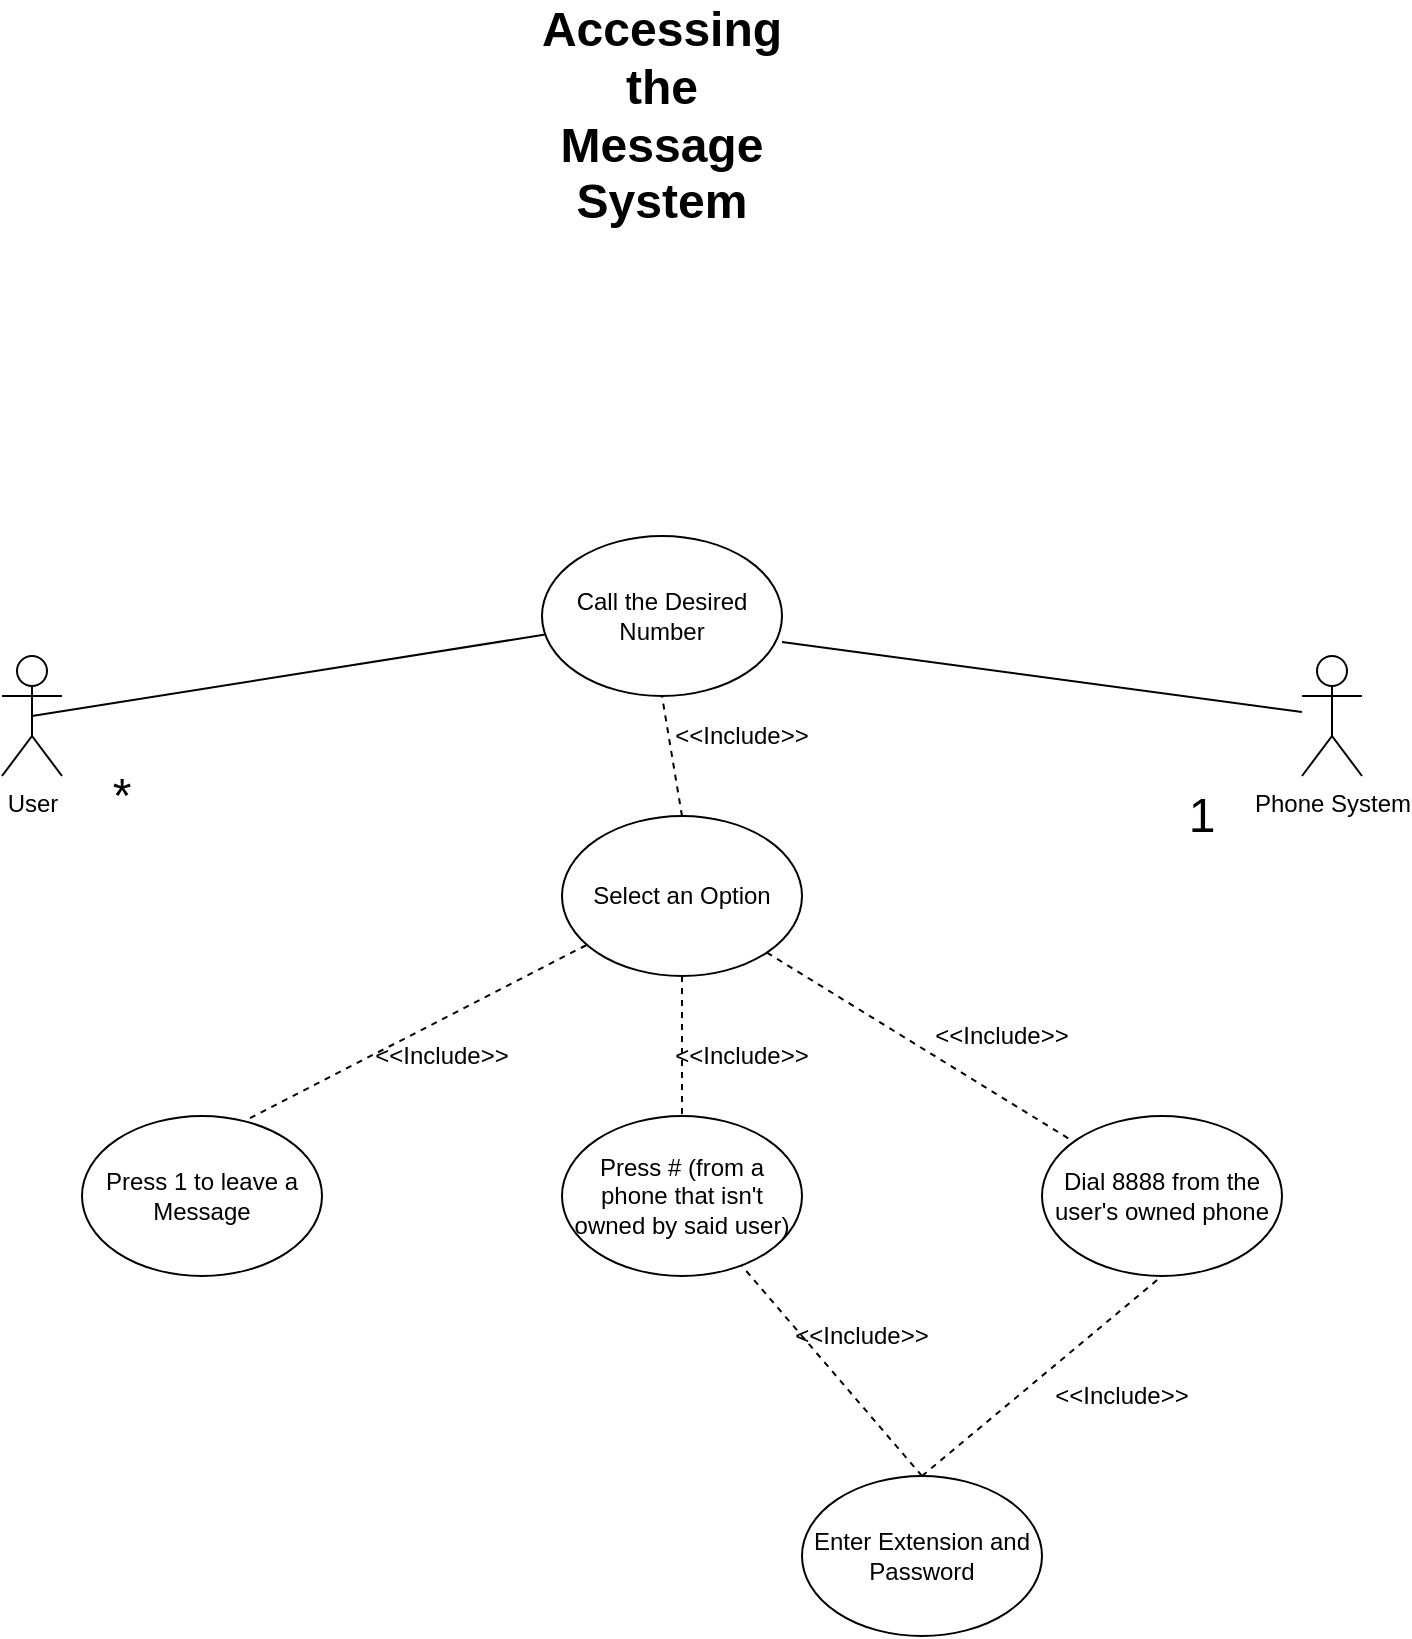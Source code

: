 <mxfile version="13.7.7" type="device" pages="8"><diagram id="NGkZYMCijv520vlLwwi3" name="Use-Case Access Message System"><mxGraphModel dx="2062" dy="1154" grid="1" gridSize="10" guides="1" tooltips="1" connect="1" arrows="1" fold="1" page="1" pageScale="1" pageWidth="850" pageHeight="1100" math="0" shadow="0"><root><mxCell id="8UfLvqigA9HJlf9zWz9b-0"/><mxCell id="8UfLvqigA9HJlf9zWz9b-1" parent="8UfLvqigA9HJlf9zWz9b-0"/><mxCell id="8UfLvqigA9HJlf9zWz9b-2" value="User" style="shape=umlActor;verticalLabelPosition=bottom;verticalAlign=top;html=1;outlineConnect=0;fontSize=12;" parent="8UfLvqigA9HJlf9zWz9b-1" vertex="1"><mxGeometry x="50" y="490" width="30" height="60" as="geometry"/></mxCell><mxCell id="yYFvOqUsCee5giS2JfD6-0" value="Phone System" style="shape=umlActor;verticalLabelPosition=bottom;verticalAlign=top;html=1;outlineConnect=0;fontSize=12;" parent="8UfLvqigA9HJlf9zWz9b-1" vertex="1"><mxGeometry x="700" y="490" width="30" height="60" as="geometry"/></mxCell><mxCell id="yYFvOqUsCee5giS2JfD6-1" value="Call the Desired Number" style="ellipse;whiteSpace=wrap;html=1;fontSize=12;" parent="8UfLvqigA9HJlf9zWz9b-1" vertex="1"><mxGeometry x="320" y="430" width="120" height="80" as="geometry"/></mxCell><mxCell id="yYFvOqUsCee5giS2JfD6-2" value="" style="endArrow=none;html=1;fontSize=12;exitX=0.5;exitY=0.5;exitDx=0;exitDy=0;exitPerimeter=0;" parent="8UfLvqigA9HJlf9zWz9b-1" source="8UfLvqigA9HJlf9zWz9b-2" target="yYFvOqUsCee5giS2JfD6-1" edge="1"><mxGeometry width="50" height="50" relative="1" as="geometry"><mxPoint x="370" y="600" as="sourcePoint"/><mxPoint x="420" y="550" as="targetPoint"/></mxGeometry></mxCell><mxCell id="yYFvOqUsCee5giS2JfD6-3" value="" style="endArrow=none;html=1;fontSize=12;exitX=1;exitY=0.663;exitDx=0;exitDy=0;exitPerimeter=0;" parent="8UfLvqigA9HJlf9zWz9b-1" source="yYFvOqUsCee5giS2JfD6-1" target="yYFvOqUsCee5giS2JfD6-0" edge="1"><mxGeometry width="50" height="50" relative="1" as="geometry"><mxPoint x="370" y="600" as="sourcePoint"/><mxPoint x="420" y="550" as="targetPoint"/></mxGeometry></mxCell><mxCell id="yYFvOqUsCee5giS2JfD6-4" value="Select an Option" style="ellipse;whiteSpace=wrap;html=1;fontSize=12;" parent="8UfLvqigA9HJlf9zWz9b-1" vertex="1"><mxGeometry x="330" y="570" width="120" height="80" as="geometry"/></mxCell><mxCell id="yYFvOqUsCee5giS2JfD6-5" value="Press 1 to leave a Message" style="ellipse;whiteSpace=wrap;html=1;fontSize=12;" parent="8UfLvqigA9HJlf9zWz9b-1" vertex="1"><mxGeometry x="90" y="720" width="120" height="80" as="geometry"/></mxCell><mxCell id="yYFvOqUsCee5giS2JfD6-6" value="Press # (from a phone that isn't owned by said user)" style="ellipse;whiteSpace=wrap;html=1;fontSize=12;" parent="8UfLvqigA9HJlf9zWz9b-1" vertex="1"><mxGeometry x="330" y="720" width="120" height="80" as="geometry"/></mxCell><mxCell id="yYFvOqUsCee5giS2JfD6-7" value="Dial 8888 from the user's owned phone" style="ellipse;whiteSpace=wrap;html=1;fontSize=12;" parent="8UfLvqigA9HJlf9zWz9b-1" vertex="1"><mxGeometry x="570" y="720" width="120" height="80" as="geometry"/></mxCell><mxCell id="yYFvOqUsCee5giS2JfD6-8" value="Enter Extension and Password" style="ellipse;whiteSpace=wrap;html=1;fontSize=12;" parent="8UfLvqigA9HJlf9zWz9b-1" vertex="1"><mxGeometry x="450" y="900" width="120" height="80" as="geometry"/></mxCell><mxCell id="yYFvOqUsCee5giS2JfD6-9" value="" style="endArrow=none;dashed=1;html=1;fontSize=12;exitX=0.7;exitY=0.013;exitDx=0;exitDy=0;exitPerimeter=0;" parent="8UfLvqigA9HJlf9zWz9b-1" source="yYFvOqUsCee5giS2JfD6-5" target="yYFvOqUsCee5giS2JfD6-4" edge="1"><mxGeometry width="50" height="50" relative="1" as="geometry"><mxPoint x="370" y="560" as="sourcePoint"/><mxPoint x="420" y="510" as="targetPoint"/></mxGeometry></mxCell><mxCell id="yYFvOqUsCee5giS2JfD6-10" value="" style="endArrow=none;dashed=1;html=1;fontSize=12;entryX=0.5;entryY=1;entryDx=0;entryDy=0;exitX=0.5;exitY=0;exitDx=0;exitDy=0;" parent="8UfLvqigA9HJlf9zWz9b-1" source="yYFvOqUsCee5giS2JfD6-4" target="yYFvOqUsCee5giS2JfD6-1" edge="1"><mxGeometry width="50" height="50" relative="1" as="geometry"><mxPoint x="370" y="560" as="sourcePoint"/><mxPoint x="420" y="510" as="targetPoint"/></mxGeometry></mxCell><mxCell id="yYFvOqUsCee5giS2JfD6-11" value="" style="endArrow=none;dashed=1;html=1;fontSize=12;exitX=0.5;exitY=0;exitDx=0;exitDy=0;" parent="8UfLvqigA9HJlf9zWz9b-1" source="yYFvOqUsCee5giS2JfD6-8" target="yYFvOqUsCee5giS2JfD6-6" edge="1"><mxGeometry width="50" height="50" relative="1" as="geometry"><mxPoint x="370" y="560" as="sourcePoint"/><mxPoint x="420" y="510" as="targetPoint"/></mxGeometry></mxCell><mxCell id="yYFvOqUsCee5giS2JfD6-12" value="" style="endArrow=none;dashed=1;html=1;fontSize=12;entryX=0.5;entryY=0;entryDx=0;entryDy=0;exitX=0.5;exitY=1;exitDx=0;exitDy=0;" parent="8UfLvqigA9HJlf9zWz9b-1" source="yYFvOqUsCee5giS2JfD6-4" target="yYFvOqUsCee5giS2JfD6-6" edge="1"><mxGeometry width="50" height="50" relative="1" as="geometry"><mxPoint x="370" y="560" as="sourcePoint"/><mxPoint x="420" y="510" as="targetPoint"/></mxGeometry></mxCell><mxCell id="yYFvOqUsCee5giS2JfD6-13" value="" style="endArrow=none;dashed=1;html=1;fontSize=12;exitX=1;exitY=1;exitDx=0;exitDy=0;" parent="8UfLvqigA9HJlf9zWz9b-1" source="yYFvOqUsCee5giS2JfD6-4" target="yYFvOqUsCee5giS2JfD6-7" edge="1"><mxGeometry width="50" height="50" relative="1" as="geometry"><mxPoint x="370" y="560" as="sourcePoint"/><mxPoint x="420" y="510" as="targetPoint"/></mxGeometry></mxCell><mxCell id="yYFvOqUsCee5giS2JfD6-14" value="" style="endArrow=none;dashed=1;html=1;fontSize=12;entryX=0.5;entryY=1;entryDx=0;entryDy=0;exitX=0.5;exitY=0;exitDx=0;exitDy=0;" parent="8UfLvqigA9HJlf9zWz9b-1" source="yYFvOqUsCee5giS2JfD6-8" target="yYFvOqUsCee5giS2JfD6-7" edge="1"><mxGeometry width="50" height="50" relative="1" as="geometry"><mxPoint x="370" y="560" as="sourcePoint"/><mxPoint x="420" y="510" as="targetPoint"/></mxGeometry></mxCell><mxCell id="yYFvOqUsCee5giS2JfD6-16" value="&amp;lt;&amp;lt;Include&amp;gt;&amp;gt;" style="text;html=1;strokeColor=none;fillColor=none;align=center;verticalAlign=middle;whiteSpace=wrap;rounded=0;fontSize=12;" parent="8UfLvqigA9HJlf9zWz9b-1" vertex="1"><mxGeometry x="530" y="670" width="40" height="20" as="geometry"/></mxCell><mxCell id="yYFvOqUsCee5giS2JfD6-17" value="&amp;lt;&amp;lt;Include&amp;gt;&amp;gt;" style="text;html=1;strokeColor=none;fillColor=none;align=center;verticalAlign=middle;whiteSpace=wrap;rounded=0;fontSize=12;" parent="8UfLvqigA9HJlf9zWz9b-1" vertex="1"><mxGeometry x="400" y="680" width="40" height="20" as="geometry"/></mxCell><mxCell id="yYFvOqUsCee5giS2JfD6-18" value="&amp;lt;&amp;lt;Include&amp;gt;&amp;gt;" style="text;html=1;strokeColor=none;fillColor=none;align=center;verticalAlign=middle;whiteSpace=wrap;rounded=0;fontSize=12;" parent="8UfLvqigA9HJlf9zWz9b-1" vertex="1"><mxGeometry x="250" y="680" width="40" height="20" as="geometry"/></mxCell><mxCell id="yYFvOqUsCee5giS2JfD6-19" value="&amp;lt;&amp;lt;Include&amp;gt;&amp;gt;" style="text;html=1;strokeColor=none;fillColor=none;align=center;verticalAlign=middle;whiteSpace=wrap;rounded=0;fontSize=12;" parent="8UfLvqigA9HJlf9zWz9b-1" vertex="1"><mxGeometry x="460" y="820" width="40" height="20" as="geometry"/></mxCell><mxCell id="yYFvOqUsCee5giS2JfD6-20" value="&amp;lt;&amp;lt;Include&amp;gt;&amp;gt;" style="text;html=1;strokeColor=none;fillColor=none;align=center;verticalAlign=middle;whiteSpace=wrap;rounded=0;fontSize=12;" parent="8UfLvqigA9HJlf9zWz9b-1" vertex="1"><mxGeometry x="400" y="520" width="40" height="20" as="geometry"/></mxCell><mxCell id="yYFvOqUsCee5giS2JfD6-21" value="&amp;lt;&amp;lt;Include&amp;gt;&amp;gt;" style="text;html=1;strokeColor=none;fillColor=none;align=center;verticalAlign=middle;whiteSpace=wrap;rounded=0;fontSize=12;" parent="8UfLvqigA9HJlf9zWz9b-1" vertex="1"><mxGeometry x="590" y="850" width="40" height="20" as="geometry"/></mxCell><mxCell id="vBysPrZqtL5eBpLposs5-0" value="Accessing the Message System" style="text;html=1;strokeColor=none;fillColor=none;align=center;verticalAlign=middle;whiteSpace=wrap;rounded=0;fontSize=24;fontStyle=1" parent="8UfLvqigA9HJlf9zWz9b-1" vertex="1"><mxGeometry x="360" y="210" width="40" height="20" as="geometry"/></mxCell><mxCell id="xJ8F0zLBiCPyagl5aanF-0" value="*" style="text;html=1;strokeColor=none;fillColor=none;align=center;verticalAlign=middle;whiteSpace=wrap;rounded=0;fontSize=24;" parent="8UfLvqigA9HJlf9zWz9b-1" vertex="1"><mxGeometry x="90" y="550" width="40" height="20" as="geometry"/></mxCell><mxCell id="xJ8F0zLBiCPyagl5aanF-1" value="1" style="text;html=1;strokeColor=none;fillColor=none;align=center;verticalAlign=middle;whiteSpace=wrap;rounded=0;fontSize=24;" parent="8UfLvqigA9HJlf9zWz9b-1" vertex="1"><mxGeometry x="630" y="560" width="40" height="20" as="geometry"/></mxCell></root></mxGraphModel></diagram><diagram id="DBya1r6TeCHR4J-lrPrJ" name="Use-Case Accessing an Account"><mxGraphModel dx="2062" dy="1154" grid="1" gridSize="10" guides="1" tooltips="1" connect="1" arrows="1" fold="1" page="1" pageScale="1" pageWidth="850" pageHeight="1100" math="0" shadow="0"><root><mxCell id="0"/><mxCell id="1" parent="0"/><mxCell id="Rzyjl2BltrL-YoJrsRqJ-1" value="User" style="shape=umlActor;verticalLabelPosition=bottom;verticalAlign=top;html=1;outlineConnect=0;" parent="1" vertex="1"><mxGeometry x="40" y="440" width="30" height="60" as="geometry"/></mxCell><mxCell id="Rzyjl2BltrL-YoJrsRqJ-2" value="Access Account" style="ellipse;whiteSpace=wrap;html=1;" parent="1" vertex="1"><mxGeometry x="300" y="380" width="170" height="90" as="geometry"/></mxCell><mxCell id="Rzyjl2BltrL-YoJrsRqJ-5" value="Phone System" style="shape=umlActor;verticalLabelPosition=bottom;verticalAlign=top;html=1;outlineConnect=0;" parent="1" vertex="1"><mxGeometry x="730" y="440" width="30" height="60" as="geometry"/></mxCell><mxCell id="Rzyjl2BltrL-YoJrsRqJ-6" value="" style="endArrow=none;html=1;exitX=0.5;exitY=0.5;exitDx=0;exitDy=0;exitPerimeter=0;entryX=0;entryY=0.5;entryDx=0;entryDy=0;" parent="1" source="Rzyjl2BltrL-YoJrsRqJ-1" target="Rzyjl2BltrL-YoJrsRqJ-2" edge="1"><mxGeometry width="50" height="50" relative="1" as="geometry"><mxPoint x="370" y="610" as="sourcePoint"/><mxPoint x="420" y="560" as="targetPoint"/><Array as="points"><mxPoint x="160" y="425"/></Array></mxGeometry></mxCell><mxCell id="Rzyjl2BltrL-YoJrsRqJ-7" value="" style="endArrow=none;html=1;exitX=1;exitY=0.5;exitDx=0;exitDy=0;entryX=0.5;entryY=0.5;entryDx=0;entryDy=0;entryPerimeter=0;" parent="1" source="Rzyjl2BltrL-YoJrsRqJ-2" target="Rzyjl2BltrL-YoJrsRqJ-5" edge="1"><mxGeometry width="50" height="50" relative="1" as="geometry"><mxPoint x="370" y="610" as="sourcePoint"/><mxPoint x="420" y="560" as="targetPoint"/></mxGeometry></mxCell><mxCell id="Rzyjl2BltrL-YoJrsRqJ-8" value="Select an Option" style="ellipse;whiteSpace=wrap;html=1;" parent="1" vertex="1"><mxGeometry x="340" y="590" width="120" height="80" as="geometry"/></mxCell><mxCell id="Rzyjl2BltrL-YoJrsRqJ-9" value="" style="endArrow=none;dashed=1;html=1;entryX=0.5;entryY=1;entryDx=0;entryDy=0;exitX=0.5;exitY=0;exitDx=0;exitDy=0;" parent="1" source="Rzyjl2BltrL-YoJrsRqJ-8" target="Rzyjl2BltrL-YoJrsRqJ-2" edge="1"><mxGeometry width="50" height="50" relative="1" as="geometry"><mxPoint x="370" y="610" as="sourcePoint"/><mxPoint x="420" y="560" as="targetPoint"/></mxGeometry></mxCell><mxCell id="Rzyjl2BltrL-YoJrsRqJ-10" value="&amp;lt;&amp;lt;include&amp;gt;&amp;gt;" style="text;html=1;strokeColor=none;fillColor=none;align=center;verticalAlign=middle;whiteSpace=wrap;rounded=0;" parent="1" vertex="1"><mxGeometry x="410" y="520" width="40" height="20" as="geometry"/></mxCell><mxCell id="Rzyjl2BltrL-YoJrsRqJ-11" value="Press 1 to retrieve your messages" style="ellipse;whiteSpace=wrap;html=1;" parent="1" vertex="1"><mxGeometry x="110" y="720" width="120" height="80" as="geometry"/></mxCell><mxCell id="Rzyjl2BltrL-YoJrsRqJ-12" value="Press 2 to change your Greeting" style="ellipse;whiteSpace=wrap;html=1;" parent="1" vertex="1"><mxGeometry x="305" y="720" width="120" height="80" as="geometry"/></mxCell><mxCell id="Rzyjl2BltrL-YoJrsRqJ-13" value="Press 3 to change your Password" style="ellipse;whiteSpace=wrap;html=1;" parent="1" vertex="1"><mxGeometry x="480" y="720" width="120" height="80" as="geometry"/></mxCell><mxCell id="Rzyjl2BltrL-YoJrsRqJ-14" value="" style="endArrow=none;dashed=1;html=1;entryX=0.033;entryY=0.738;entryDx=0;entryDy=0;entryPerimeter=0;" parent="1" source="Rzyjl2BltrL-YoJrsRqJ-11" target="Rzyjl2BltrL-YoJrsRqJ-8" edge="1"><mxGeometry width="50" height="50" relative="1" as="geometry"><mxPoint x="410" y="600" as="sourcePoint"/><mxPoint x="395" y="480" as="targetPoint"/><Array as="points"/></mxGeometry></mxCell><mxCell id="Rzyjl2BltrL-YoJrsRqJ-15" value="" style="endArrow=none;dashed=1;html=1;exitX=0.5;exitY=0;exitDx=0;exitDy=0;entryX=0.4;entryY=1.013;entryDx=0;entryDy=0;entryPerimeter=0;" parent="1" source="Rzyjl2BltrL-YoJrsRqJ-12" target="Rzyjl2BltrL-YoJrsRqJ-8" edge="1"><mxGeometry width="50" height="50" relative="1" as="geometry"><mxPoint x="370" y="600" as="sourcePoint"/><mxPoint x="420" y="550" as="targetPoint"/></mxGeometry></mxCell><mxCell id="Rzyjl2BltrL-YoJrsRqJ-16" value="" style="endArrow=none;dashed=1;html=1;entryX=0.392;entryY=0.013;entryDx=0;entryDy=0;entryPerimeter=0;" parent="1" target="Rzyjl2BltrL-YoJrsRqJ-13" edge="1"><mxGeometry width="50" height="50" relative="1" as="geometry"><mxPoint x="450" y="650" as="sourcePoint"/><mxPoint x="420" y="550" as="targetPoint"/></mxGeometry></mxCell><mxCell id="Rzyjl2BltrL-YoJrsRqJ-17" value="&amp;lt;&amp;lt;include&amp;gt;&amp;gt;" style="text;html=1;strokeColor=none;fillColor=none;align=center;verticalAlign=middle;whiteSpace=wrap;rounded=0;" parent="1" vertex="1"><mxGeometry x="240" y="670" width="40" height="20" as="geometry"/></mxCell><mxCell id="Rzyjl2BltrL-YoJrsRqJ-18" value="&amp;lt;&amp;lt;include&amp;gt;&amp;gt;" style="text;html=1;strokeColor=none;fillColor=none;align=center;verticalAlign=middle;whiteSpace=wrap;rounded=0;" parent="1" vertex="1"><mxGeometry x="385" y="690" width="40" height="20" as="geometry"/></mxCell><mxCell id="Rzyjl2BltrL-YoJrsRqJ-19" value="&amp;lt;&amp;lt;include&amp;gt;&amp;gt;" style="text;html=1;strokeColor=none;fillColor=none;align=center;verticalAlign=middle;whiteSpace=wrap;rounded=0;" parent="1" vertex="1"><mxGeometry x="500" y="670" width="40" height="20" as="geometry"/></mxCell><mxCell id="Rzyjl2BltrL-YoJrsRqJ-20" value="Accessing An Account" style="text;html=1;strokeColor=none;fillColor=none;align=center;verticalAlign=middle;whiteSpace=wrap;rounded=0;fontSize=24;fontStyle=1" parent="1" vertex="1"><mxGeometry x="252.5" y="180" width="305" height="100" as="geometry"/></mxCell><mxCell id="Rzyjl2BltrL-YoJrsRqJ-21" value="*" style="text;html=1;strokeColor=none;fillColor=none;align=center;verticalAlign=middle;whiteSpace=wrap;rounded=0;fontSize=24;" parent="1" vertex="1"><mxGeometry x="70" y="510" width="40" height="20" as="geometry"/></mxCell><mxCell id="Rzyjl2BltrL-YoJrsRqJ-22" value="1" style="text;html=1;strokeColor=none;fillColor=none;align=center;verticalAlign=middle;whiteSpace=wrap;rounded=0;fontSize=24;" parent="1" vertex="1"><mxGeometry x="660" y="500" width="40" height="20" as="geometry"/></mxCell></root></mxGraphModel></diagram><diagram id="A8UeojrEfQxRarxzLVon" name="Use-Case Retrieving Messages"><mxGraphModel dx="2062" dy="1154" grid="1" gridSize="10" guides="1" tooltips="1" connect="1" arrows="1" fold="1" page="1" pageScale="1" pageWidth="850" pageHeight="1100" math="0" shadow="0"><root><mxCell id="yD95TB-oPBEngjTOYtUn-0"/><mxCell id="yD95TB-oPBEngjTOYtUn-1" parent="yD95TB-oPBEngjTOYtUn-0"/><mxCell id="yD95TB-oPBEngjTOYtUn-2" value="User" style="shape=umlActor;verticalLabelPosition=bottom;verticalAlign=top;html=1;outlineConnect=0;fontSize=12;" parent="yD95TB-oPBEngjTOYtUn-1" vertex="1"><mxGeometry x="50" y="320" width="30" height="60" as="geometry"/></mxCell><mxCell id="yD95TB-oPBEngjTOYtUn-3" value="*" style="text;html=1;strokeColor=none;fillColor=none;align=center;verticalAlign=middle;whiteSpace=wrap;rounded=0;fontSize=24;" parent="yD95TB-oPBEngjTOYtUn-1" vertex="1"><mxGeometry x="80" y="400" width="40" height="20" as="geometry"/></mxCell><mxCell id="_MjNU3IDZFZD5bYneWIS-0" value="Retrieve Message(s)" style="ellipse;whiteSpace=wrap;html=1;fontSize=12;" parent="yD95TB-oPBEngjTOYtUn-1" vertex="1"><mxGeometry x="290" y="320" width="180" height="80" as="geometry"/></mxCell><mxCell id="_MjNU3IDZFZD5bYneWIS-1" value="Phone System" style="shape=umlActor;verticalLabelPosition=bottom;verticalAlign=top;html=1;outlineConnect=0;fontSize=12;" parent="yD95TB-oPBEngjTOYtUn-1" vertex="1"><mxGeometry x="680" y="340" width="30" height="60" as="geometry"/></mxCell><mxCell id="_MjNU3IDZFZD5bYneWIS-4" value="" style="endArrow=none;html=1;fontSize=24;exitX=0.5;exitY=0.5;exitDx=0;exitDy=0;exitPerimeter=0;" parent="yD95TB-oPBEngjTOYtUn-1" source="yD95TB-oPBEngjTOYtUn-2" target="_MjNU3IDZFZD5bYneWIS-0" edge="1"><mxGeometry width="50" height="50" relative="1" as="geometry"><mxPoint x="380" y="590" as="sourcePoint"/><mxPoint x="430" y="540" as="targetPoint"/><Array as="points"/></mxGeometry></mxCell><mxCell id="_MjNU3IDZFZD5bYneWIS-5" value="" style="endArrow=none;html=1;fontSize=24;entryX=0.5;entryY=0.5;entryDx=0;entryDy=0;entryPerimeter=0;" parent="yD95TB-oPBEngjTOYtUn-1" source="_MjNU3IDZFZD5bYneWIS-0" target="_MjNU3IDZFZD5bYneWIS-1" edge="1"><mxGeometry width="50" height="50" relative="1" as="geometry"><mxPoint x="380" y="590" as="sourcePoint"/><mxPoint x="430" y="540" as="targetPoint"/></mxGeometry></mxCell><mxCell id="_MjNU3IDZFZD5bYneWIS-6" value="Select An Option" style="ellipse;whiteSpace=wrap;html=1;fontSize=12;" parent="yD95TB-oPBEngjTOYtUn-1" vertex="1"><mxGeometry x="350" y="520" width="120" height="80" as="geometry"/></mxCell><mxCell id="F83ufWDFCDOYQiSWAETz-0" value="" style="endArrow=none;dashed=1;html=1;fontSize=12;entryX=0.544;entryY=0.988;entryDx=0;entryDy=0;entryPerimeter=0;" parent="yD95TB-oPBEngjTOYtUn-1" source="_MjNU3IDZFZD5bYneWIS-6" target="_MjNU3IDZFZD5bYneWIS-0" edge="1"><mxGeometry width="50" height="50" relative="1" as="geometry"><mxPoint x="380" y="580" as="sourcePoint"/><mxPoint x="430" y="530" as="targetPoint"/></mxGeometry></mxCell><mxCell id="F83ufWDFCDOYQiSWAETz-4" value="&amp;lt;&amp;lt;Include&amp;gt;&amp;gt;" style="text;html=1;strokeColor=none;fillColor=none;align=center;verticalAlign=middle;whiteSpace=wrap;rounded=0;fontSize=12;" parent="yD95TB-oPBEngjTOYtUn-1" vertex="1"><mxGeometry x="410" y="460" width="40" height="20" as="geometry"/></mxCell><mxCell id="F83ufWDFCDOYQiSWAETz-5" value="Retrieving Message(s)" style="text;html=1;strokeColor=none;fillColor=none;align=center;verticalAlign=middle;whiteSpace=wrap;rounded=0;fontSize=24;fontStyle=1" parent="yD95TB-oPBEngjTOYtUn-1" vertex="1"><mxGeometry x="360" y="200" width="40" height="20" as="geometry"/></mxCell><mxCell id="F83ufWDFCDOYQiSWAETz-7" value="Press 1 To Play Current Message" style="ellipse;whiteSpace=wrap;html=1;fontSize=12;" parent="yD95TB-oPBEngjTOYtUn-1" vertex="1"><mxGeometry x="130" y="670" width="120" height="80" as="geometry"/></mxCell><mxCell id="F83ufWDFCDOYQiSWAETz-8" value="Press 2 to Delete Current Message" style="ellipse;whiteSpace=wrap;html=1;fontSize=12;" parent="yD95TB-oPBEngjTOYtUn-1" vertex="1"><mxGeometry x="360" y="680" width="120" height="80" as="geometry"/></mxCell><mxCell id="F83ufWDFCDOYQiSWAETz-9" value="Press 3 To Skip Current Message" style="ellipse;whiteSpace=wrap;html=1;fontSize=12;" parent="yD95TB-oPBEngjTOYtUn-1" vertex="1"><mxGeometry x="600" y="680" width="120" height="80" as="geometry"/></mxCell><mxCell id="F83ufWDFCDOYQiSWAETz-10" value="" style="endArrow=none;dashed=1;html=1;fontSize=12;exitX=0.817;exitY=0.063;exitDx=0;exitDy=0;exitPerimeter=0;entryX=0;entryY=1;entryDx=0;entryDy=0;" parent="yD95TB-oPBEngjTOYtUn-1" source="F83ufWDFCDOYQiSWAETz-7" target="_MjNU3IDZFZD5bYneWIS-6" edge="1"><mxGeometry width="50" height="50" relative="1" as="geometry"><mxPoint x="380" y="520" as="sourcePoint"/><mxPoint x="430" y="470" as="targetPoint"/></mxGeometry></mxCell><mxCell id="F83ufWDFCDOYQiSWAETz-11" value="" style="endArrow=none;dashed=1;html=1;fontSize=12;entryX=0.5;entryY=0;entryDx=0;entryDy=0;exitX=0.5;exitY=1;exitDx=0;exitDy=0;" parent="yD95TB-oPBEngjTOYtUn-1" source="_MjNU3IDZFZD5bYneWIS-6" target="F83ufWDFCDOYQiSWAETz-8" edge="1"><mxGeometry width="50" height="50" relative="1" as="geometry"><mxPoint x="380" y="520" as="sourcePoint"/><mxPoint x="430" y="470" as="targetPoint"/></mxGeometry></mxCell><mxCell id="F83ufWDFCDOYQiSWAETz-12" value="" style="endArrow=none;dashed=1;html=1;fontSize=12;entryX=0.333;entryY=0;entryDx=0;entryDy=0;entryPerimeter=0;exitX=1;exitY=1;exitDx=0;exitDy=0;" parent="yD95TB-oPBEngjTOYtUn-1" source="_MjNU3IDZFZD5bYneWIS-6" target="F83ufWDFCDOYQiSWAETz-9" edge="1"><mxGeometry width="50" height="50" relative="1" as="geometry"><mxPoint x="380" y="520" as="sourcePoint"/><mxPoint x="430" y="470" as="targetPoint"/></mxGeometry></mxCell><mxCell id="F83ufWDFCDOYQiSWAETz-13" value="&amp;lt;&amp;lt;Include&amp;gt;&amp;gt;" style="text;html=1;strokeColor=none;fillColor=none;align=center;verticalAlign=middle;whiteSpace=wrap;rounded=0;fontSize=12;" parent="yD95TB-oPBEngjTOYtUn-1" vertex="1"><mxGeometry x="300" y="630" width="40" height="20" as="geometry"/></mxCell><mxCell id="F83ufWDFCDOYQiSWAETz-14" value="&amp;lt;&amp;lt;Include&amp;gt;&amp;gt;" style="text;html=1;strokeColor=none;fillColor=none;align=center;verticalAlign=middle;whiteSpace=wrap;rounded=0;fontSize=12;" parent="yD95TB-oPBEngjTOYtUn-1" vertex="1"><mxGeometry x="430" y="640" width="40" height="20" as="geometry"/></mxCell><mxCell id="F83ufWDFCDOYQiSWAETz-15" value="&amp;lt;&amp;lt;Include&amp;gt;&amp;gt;" style="text;html=1;strokeColor=none;fillColor=none;align=center;verticalAlign=middle;whiteSpace=wrap;rounded=0;fontSize=12;" parent="yD95TB-oPBEngjTOYtUn-1" vertex="1"><mxGeometry x="590" y="610" width="40" height="20" as="geometry"/></mxCell><mxCell id="znvB7TvZJ-oAId6ffuvS-0" value="1" style="text;html=1;strokeColor=none;fillColor=none;align=center;verticalAlign=middle;whiteSpace=wrap;rounded=0;fontSize=24;" parent="yD95TB-oPBEngjTOYtUn-1" vertex="1"><mxGeometry x="610" y="410" width="40" height="20" as="geometry"/></mxCell></root></mxGraphModel></diagram><diagram id="LqmTzqLMA5kbOAjF3yS8" name="Initial Object Diagram"><mxGraphModel dx="2062" dy="1154" grid="1" gridSize="10" guides="1" tooltips="1" connect="1" arrows="1" fold="1" page="1" pageScale="1" pageWidth="850" pageHeight="1100" math="0" shadow="0"><root><mxCell id="s5H9S12AneQixYpqtUhL-0"/><mxCell id="s5H9S12AneQixYpqtUhL-1" parent="s5H9S12AneQixYpqtUhL-0"/><mxCell id="s5H9S12AneQixYpqtUhL-2" value="&lt;h1&gt;Initial Object Diagram&lt;/h1&gt;" style="text;html=1;strokeColor=none;fillColor=none;spacing=5;spacingTop=-20;whiteSpace=wrap;overflow=hidden;rounded=0;fontSize=12;" parent="s5H9S12AneQixYpqtUhL-1" vertex="1"><mxGeometry x="270" y="80" width="190" height="120" as="geometry"/></mxCell><mxCell id="s5H9S12AneQixYpqtUhL-3" value="Phone System" style="rounded=0;whiteSpace=wrap;html=1;fontSize=12;" parent="s5H9S12AneQixYpqtUhL-1" vertex="1"><mxGeometry x="320" y="230" width="120" height="60" as="geometry"/></mxCell><mxCell id="s5H9S12AneQixYpqtUhL-4" value="Phone" style="rounded=0;whiteSpace=wrap;html=1;fontSize=12;" parent="s5H9S12AneQixYpqtUhL-1" vertex="1"><mxGeometry x="240" y="340" width="120" height="60" as="geometry"/></mxCell><mxCell id="s5H9S12AneQixYpqtUhL-5" value="" style="endArrow=none;html=1;fontSize=12;entryX=0.25;entryY=1;entryDx=0;entryDy=0;exitX=0.5;exitY=0;exitDx=0;exitDy=0;" parent="s5H9S12AneQixYpqtUhL-1" source="s5H9S12AneQixYpqtUhL-4" target="s5H9S12AneQixYpqtUhL-3" edge="1"><mxGeometry width="50" height="50" relative="1" as="geometry"><mxPoint x="370" y="610" as="sourcePoint"/><mxPoint x="420" y="560" as="targetPoint"/></mxGeometry></mxCell><mxCell id="s5H9S12AneQixYpqtUhL-6" value="Owner" style="rounded=0;whiteSpace=wrap;html=1;fontSize=12;" parent="s5H9S12AneQixYpqtUhL-1" vertex="1"><mxGeometry x="190" y="470" width="120" height="30" as="geometry"/></mxCell><mxCell id="s5H9S12AneQixYpqtUhL-8" value="name=&quot;John&quot;" style="rounded=0;whiteSpace=wrap;html=1;fontSize=12;" parent="s5H9S12AneQixYpqtUhL-1" vertex="1"><mxGeometry x="190" y="500" width="120" height="30" as="geometry"/></mxCell><mxCell id="s5H9S12AneQixYpqtUhL-9" value="" style="endArrow=none;html=1;fontSize=12;entryX=0.25;entryY=1;entryDx=0;entryDy=0;exitX=0.5;exitY=0;exitDx=0;exitDy=0;" parent="s5H9S12AneQixYpqtUhL-1" source="s5H9S12AneQixYpqtUhL-6" target="s5H9S12AneQixYpqtUhL-4" edge="1"><mxGeometry width="50" height="50" relative="1" as="geometry"><mxPoint x="370" y="610" as="sourcePoint"/><mxPoint x="420" y="560" as="targetPoint"/></mxGeometry></mxCell><mxCell id="s5H9S12AneQixYpqtUhL-10" value="Extension" style="rounded=0;whiteSpace=wrap;html=1;fontSize=12;" parent="s5H9S12AneQixYpqtUhL-1" vertex="1"><mxGeometry x="420" y="470" width="120" height="30" as="geometry"/></mxCell><mxCell id="s5H9S12AneQixYpqtUhL-11" value="ext num= 1234" style="rounded=0;whiteSpace=wrap;html=1;fontSize=12;" parent="s5H9S12AneQixYpqtUhL-1" vertex="1"><mxGeometry x="420" y="500" width="120" height="30" as="geometry"/></mxCell><mxCell id="s5H9S12AneQixYpqtUhL-12" value="" style="endArrow=none;html=1;fontSize=12;exitX=1;exitY=0;exitDx=0;exitDy=0;entryX=0;entryY=1;entryDx=0;entryDy=0;" parent="s5H9S12AneQixYpqtUhL-1" source="s5H9S12AneQixYpqtUhL-8" target="s5H9S12AneQixYpqtUhL-10" edge="1"><mxGeometry width="50" height="50" relative="1" as="geometry"><mxPoint x="370" y="610" as="sourcePoint"/><mxPoint x="420" y="560" as="targetPoint"/></mxGeometry></mxCell><mxCell id="s5H9S12AneQixYpqtUhL-13" value="Password" style="rounded=0;whiteSpace=wrap;html=1;fontSize=12;" parent="s5H9S12AneQixYpqtUhL-1" vertex="1"><mxGeometry x="420" y="560" width="120" height="30" as="geometry"/></mxCell><mxCell id="s5H9S12AneQixYpqtUhL-14" value="password=&quot;I_&amp;lt;3_Me&quot;" style="rounded=0;whiteSpace=wrap;html=1;fontSize=12;" parent="s5H9S12AneQixYpqtUhL-1" vertex="1"><mxGeometry x="420" y="590" width="120" height="30" as="geometry"/></mxCell><mxCell id="s5H9S12AneQixYpqtUhL-15" value="" style="endArrow=none;html=1;fontSize=12;exitX=1;exitY=1;exitDx=0;exitDy=0;entryX=0;entryY=0;entryDx=0;entryDy=0;" parent="s5H9S12AneQixYpqtUhL-1" source="s5H9S12AneQixYpqtUhL-8" target="s5H9S12AneQixYpqtUhL-14" edge="1"><mxGeometry width="50" height="50" relative="1" as="geometry"><mxPoint x="370" y="610" as="sourcePoint"/><mxPoint x="420" y="560" as="targetPoint"/></mxGeometry></mxCell><mxCell id="s5H9S12AneQixYpqtUhL-16" value="Message System" style="rounded=0;whiteSpace=wrap;html=1;fontSize=12;" parent="s5H9S12AneQixYpqtUhL-1" vertex="1"><mxGeometry x="580" y="330" width="120" height="60" as="geometry"/></mxCell><mxCell id="s5H9S12AneQixYpqtUhL-17" value="" style="endArrow=none;html=1;fontSize=12;entryX=1;entryY=1;entryDx=0;entryDy=0;exitX=0;exitY=0;exitDx=0;exitDy=0;" parent="s5H9S12AneQixYpqtUhL-1" source="s5H9S12AneQixYpqtUhL-16" target="s5H9S12AneQixYpqtUhL-3" edge="1"><mxGeometry width="50" height="50" relative="1" as="geometry"><mxPoint x="500" y="610" as="sourcePoint"/><mxPoint x="550" y="560" as="targetPoint"/></mxGeometry></mxCell><mxCell id="s5H9S12AneQixYpqtUhL-18" value="Message 1" style="rounded=0;whiteSpace=wrap;html=1;fontSize=12;" parent="s5H9S12AneQixYpqtUhL-1" vertex="1"><mxGeometry x="610" y="430" width="120" height="30" as="geometry"/></mxCell><mxCell id="s5H9S12AneQixYpqtUhL-20" value="Sender=&quot;Bill&quot;&amp;nbsp;" style="rounded=0;whiteSpace=wrap;html=1;fontSize=12;" parent="s5H9S12AneQixYpqtUhL-1" vertex="1"><mxGeometry x="610" y="460" width="120" height="40" as="geometry"/></mxCell><mxCell id="s5H9S12AneQixYpqtUhL-21" value="" style="endArrow=none;html=1;fontSize=12;entryX=0.5;entryY=1;entryDx=0;entryDy=0;exitX=0.5;exitY=0;exitDx=0;exitDy=0;" parent="s5H9S12AneQixYpqtUhL-1" source="s5H9S12AneQixYpqtUhL-18" target="s5H9S12AneQixYpqtUhL-16" edge="1"><mxGeometry width="50" height="50" relative="1" as="geometry"><mxPoint x="500" y="610" as="sourcePoint"/><mxPoint x="550" y="560" as="targetPoint"/></mxGeometry></mxCell><mxCell id="Mjk7L6ldqb89wH0HXE1m-0" value="Admin" style="rounded=0;whiteSpace=wrap;html=1;" parent="s5H9S12AneQixYpqtUhL-1" vertex="1"><mxGeometry x="40" y="300" width="120" height="30" as="geometry"/></mxCell><mxCell id="Mjk7L6ldqb89wH0HXE1m-1" value="" style="endArrow=none;html=1;entryX=0;entryY=0.5;entryDx=0;entryDy=0;exitX=1;exitY=0.5;exitDx=0;exitDy=0;" parent="s5H9S12AneQixYpqtUhL-1" source="Mjk7L6ldqb89wH0HXE1m-0" target="s5H9S12AneQixYpqtUhL-3" edge="1"><mxGeometry width="50" height="50" relative="1" as="geometry"><mxPoint x="225" y="300" as="sourcePoint"/><mxPoint x="275" y="250" as="targetPoint"/></mxGeometry></mxCell><mxCell id="Mjk7L6ldqb89wH0HXE1m-2" value="name=&quot;Bill&quot;" style="rounded=0;whiteSpace=wrap;html=1;" parent="s5H9S12AneQixYpqtUhL-1" vertex="1"><mxGeometry x="40" y="330" width="120" height="30" as="geometry"/></mxCell></root></mxGraphModel></diagram><diagram id="ofMBXBIdDgwkRCQ0VmEH" name="Sequence Diagram for Accessing an Account"><mxGraphModel dx="2062" dy="1154" grid="1" gridSize="10" guides="1" tooltips="1" connect="1" arrows="1" fold="1" page="1" pageScale="1" pageWidth="850" pageHeight="1100" math="0" shadow="0"><root><mxCell id="0pQ0YmT61L5iwNPid2gn-0"/><mxCell id="0pQ0YmT61L5iwNPid2gn-1" parent="0pQ0YmT61L5iwNPid2gn-0"/><mxCell id="0pQ0YmT61L5iwNPid2gn-2" value="&lt;h1&gt;Sequence Diagram for Accessing an Account&lt;/h1&gt;" style="text;html=1;strokeColor=none;fillColor=none;spacing=5;spacingTop=-20;whiteSpace=wrap;overflow=hidden;rounded=0;fontSize=12;" parent="0pQ0YmT61L5iwNPid2gn-1" vertex="1"><mxGeometry x="310" y="30" width="190" height="120" as="geometry"/></mxCell><mxCell id="0pQ0YmT61L5iwNPid2gn-3" value="User" style="rounded=0;whiteSpace=wrap;html=1;fontSize=12;" parent="0pQ0YmT61L5iwNPid2gn-1" vertex="1"><mxGeometry x="20" y="210" width="120" height="60" as="geometry"/></mxCell><mxCell id="0pQ0YmT61L5iwNPid2gn-4" value="" style="endArrow=none;dashed=1;html=1;fontSize=12;entryX=0.5;entryY=1;entryDx=0;entryDy=0;" parent="0pQ0YmT61L5iwNPid2gn-1" target="0pQ0YmT61L5iwNPid2gn-3" edge="1"><mxGeometry width="50" height="50" relative="1" as="geometry"><mxPoint x="80" y="960" as="sourcePoint"/><mxPoint x="420" y="560" as="targetPoint"/></mxGeometry></mxCell><mxCell id="0pQ0YmT61L5iwNPid2gn-5" value="Phone System" style="rounded=0;whiteSpace=wrap;html=1;fontSize=12;" parent="0pQ0YmT61L5iwNPid2gn-1" vertex="1"><mxGeometry x="300" y="310" width="120" height="60" as="geometry"/></mxCell><mxCell id="0pQ0YmT61L5iwNPid2gn-6" value="Message System" style="rounded=0;whiteSpace=wrap;html=1;fontSize=12;" parent="0pQ0YmT61L5iwNPid2gn-1" vertex="1"><mxGeometry x="580" y="230" width="120" height="60" as="geometry"/></mxCell><mxCell id="0pQ0YmT61L5iwNPid2gn-7" value="" style="endArrow=none;dashed=1;html=1;fontSize=12;entryX=0.5;entryY=1;entryDx=0;entryDy=0;" parent="0pQ0YmT61L5iwNPid2gn-1" target="0pQ0YmT61L5iwNPid2gn-6" edge="1"><mxGeometry width="50" height="50" relative="1" as="geometry"><mxPoint x="640" y="960" as="sourcePoint"/><mxPoint x="420" y="560" as="targetPoint"/></mxGeometry></mxCell><mxCell id="0pQ0YmT61L5iwNPid2gn-8" value="" style="endArrow=none;dashed=1;html=1;fontSize=12;entryX=0.5;entryY=1;entryDx=0;entryDy=0;" parent="0pQ0YmT61L5iwNPid2gn-1" source="0pQ0YmT61L5iwNPid2gn-27" target="0pQ0YmT61L5iwNPid2gn-5" edge="1"><mxGeometry width="50" height="50" relative="1" as="geometry"><mxPoint x="360" y="960" as="sourcePoint"/><mxPoint x="420" y="560" as="targetPoint"/></mxGeometry></mxCell><mxCell id="0pQ0YmT61L5iwNPid2gn-10" value="dial(extension)" style="text;html=1;strokeColor=none;fillColor=none;align=center;verticalAlign=middle;whiteSpace=wrap;rounded=0;fontSize=12;" parent="0pQ0YmT61L5iwNPid2gn-1" vertex="1"><mxGeometry x="100" y="360" width="40" height="20" as="geometry"/></mxCell><mxCell id="0pQ0YmT61L5iwNPid2gn-11" value="" style="endArrow=classic;html=1;fontSize=12;" parent="0pQ0YmT61L5iwNPid2gn-1" edge="1"><mxGeometry width="50" height="50" relative="1" as="geometry"><mxPoint x="80" y="340" as="sourcePoint"/><mxPoint x="80" y="400" as="targetPoint"/><Array as="points"><mxPoint x="140" y="340"/><mxPoint x="180" y="360"/><mxPoint x="150" y="400"/></Array></mxGeometry></mxCell><mxCell id="0pQ0YmT61L5iwNPid2gn-12" value="Pickup()" style="text;html=1;strokeColor=none;fillColor=none;align=center;verticalAlign=middle;whiteSpace=wrap;rounded=0;fontSize=12;" parent="0pQ0YmT61L5iwNPid2gn-1" vertex="1"><mxGeometry x="120" y="290" width="40" height="20" as="geometry"/></mxCell><mxCell id="0pQ0YmT61L5iwNPid2gn-13" value="Connection()" style="text;html=1;strokeColor=none;fillColor=none;align=center;verticalAlign=middle;whiteSpace=wrap;rounded=0;fontSize=12;" parent="0pQ0YmT61L5iwNPid2gn-1" vertex="1"><mxGeometry x="490" y="460" width="40" height="20" as="geometry"/></mxCell><mxCell id="0pQ0YmT61L5iwNPid2gn-14" value="" style="endArrow=classic;html=1;fontSize=12;" parent="0pQ0YmT61L5iwNPid2gn-1" edge="1"><mxGeometry width="50" height="50" relative="1" as="geometry"><mxPoint x="360" y="490" as="sourcePoint"/><mxPoint x="640" y="490" as="targetPoint"/><Array as="points"><mxPoint x="440" y="490"/><mxPoint x="520" y="490"/></Array></mxGeometry></mxCell><mxCell id="0pQ0YmT61L5iwNPid2gn-16" value="Ring()" style="text;html=1;strokeColor=none;fillColor=none;align=center;verticalAlign=middle;whiteSpace=wrap;rounded=0;fontSize=12;" parent="0pQ0YmT61L5iwNPid2gn-1" vertex="1"><mxGeometry x="190" y="560" width="40" height="20" as="geometry"/></mxCell><mxCell id="0pQ0YmT61L5iwNPid2gn-17" value="" style="endArrow=classic;html=1;fontSize=12;" parent="0pQ0YmT61L5iwNPid2gn-1" edge="1"><mxGeometry width="50" height="50" relative="1" as="geometry"><mxPoint x="640" y="540" as="sourcePoint"/><mxPoint x="80" y="540" as="targetPoint"/><Array as="points"><mxPoint x="450" y="540"/></Array></mxGeometry></mxCell><mxCell id="0pQ0YmT61L5iwNPid2gn-18" value="Connection()" style="text;html=1;strokeColor=none;fillColor=none;align=center;verticalAlign=middle;whiteSpace=wrap;rounded=0;fontSize=12;" parent="0pQ0YmT61L5iwNPid2gn-1" vertex="1"><mxGeometry x="385" y="520" width="40" height="20" as="geometry"/></mxCell><mxCell id="0pQ0YmT61L5iwNPid2gn-20" value="" style="endArrow=classic;html=1;fontSize=12;" parent="0pQ0YmT61L5iwNPid2gn-1" edge="1"><mxGeometry width="50" height="50" relative="1" as="geometry"><mxPoint x="360" y="600" as="sourcePoint"/><mxPoint x="360" y="690" as="targetPoint"/><Array as="points"><mxPoint x="420" y="610"/><mxPoint x="440" y="640"/><mxPoint x="420" y="680"/></Array></mxGeometry></mxCell><mxCell id="0pQ0YmT61L5iwNPid2gn-21" value="dial(password)" style="text;html=1;strokeColor=none;fillColor=none;align=center;verticalAlign=middle;whiteSpace=wrap;rounded=0;fontSize=12;" parent="0pQ0YmT61L5iwNPid2gn-1" vertex="1"><mxGeometry x="100" y="770" width="40" height="20" as="geometry"/></mxCell><mxCell id="0pQ0YmT61L5iwNPid2gn-22" value="" style="endArrow=classic;html=1;fontSize=12;" parent="0pQ0YmT61L5iwNPid2gn-1" edge="1"><mxGeometry width="50" height="50" relative="1" as="geometry"><mxPoint x="360" y="850" as="sourcePoint"/><mxPoint x="80" y="850" as="targetPoint"/></mxGeometry></mxCell><mxCell id="0pQ0YmT61L5iwNPid2gn-23" value="" style="endArrow=classic;html=1;fontSize=12;" parent="0pQ0YmT61L5iwNPid2gn-1" edge="1"><mxGeometry width="50" height="50" relative="1" as="geometry"><mxPoint x="80" y="940" as="sourcePoint"/><mxPoint x="640" y="940" as="targetPoint"/></mxGeometry></mxCell><mxCell id="0pQ0YmT61L5iwNPid2gn-24" value="dial(1) to retrieve messages" style="text;html=1;strokeColor=none;fillColor=none;align=center;verticalAlign=middle;whiteSpace=wrap;rounded=0;fontSize=12;" parent="0pQ0YmT61L5iwNPid2gn-1" vertex="1"><mxGeometry x="120" y="910" width="40" height="20" as="geometry"/></mxCell><mxCell id="0pQ0YmT61L5iwNPid2gn-26" value="OR" style="text;html=1;strokeColor=none;fillColor=none;align=center;verticalAlign=middle;whiteSpace=wrap;rounded=0;fontSize=12;" parent="0pQ0YmT61L5iwNPid2gn-1" vertex="1"><mxGeometry x="220" y="910" width="40" height="20" as="geometry"/></mxCell><mxCell id="0pQ0YmT61L5iwNPid2gn-28" value="OR" style="text;html=1;strokeColor=none;fillColor=none;align=center;verticalAlign=middle;whiteSpace=wrap;rounded=0;fontSize=12;" parent="0pQ0YmT61L5iwNPid2gn-1" vertex="1"><mxGeometry x="450" y="910" width="40" height="20" as="geometry"/></mxCell><mxCell id="0pQ0YmT61L5iwNPid2gn-30" value="dial(3) to change your password" style="text;html=1;strokeColor=none;fillColor=none;align=center;verticalAlign=middle;whiteSpace=wrap;rounded=0;fontSize=12;" parent="0pQ0YmT61L5iwNPid2gn-1" vertex="1"><mxGeometry x="560" y="900" width="40" height="20" as="geometry"/></mxCell><mxCell id="rsR-fl_F5568ekG4JXJG-0" value="" style="endArrow=classic;html=1;fontSize=12;" parent="0pQ0YmT61L5iwNPid2gn-1" edge="1"><mxGeometry width="50" height="50" relative="1" as="geometry"><mxPoint x="80" y="580" as="sourcePoint"/><mxPoint x="640" y="580" as="targetPoint"/></mxGeometry></mxCell><mxCell id="dOMbPOIrknb3kZkYocRH-1" value="" style="endArrow=classic;html=1;" parent="0pQ0YmT61L5iwNPid2gn-1" edge="1"><mxGeometry width="50" height="50" relative="1" as="geometry"><mxPoint x="360" y="415" as="sourcePoint"/><mxPoint x="80" y="415" as="targetPoint"/></mxGeometry></mxCell><mxCell id="dOMbPOIrknb3kZkYocRH-3" value="getDial()" style="text;html=1;strokeColor=none;fillColor=none;align=center;verticalAlign=middle;whiteSpace=wrap;rounded=0;" parent="0pQ0YmT61L5iwNPid2gn-1" vertex="1"><mxGeometry x="200" y="420" width="40" height="20" as="geometry"/></mxCell><mxCell id="dOMbPOIrknb3kZkYocRH-4" value="" style="endArrow=classic;html=1;" parent="0pQ0YmT61L5iwNPid2gn-1" edge="1"><mxGeometry width="50" height="50" relative="1" as="geometry"><mxPoint x="360" y="440" as="sourcePoint"/><mxPoint x="640" y="440" as="targetPoint"/></mxGeometry></mxCell><mxCell id="dOMbPOIrknb3kZkYocRH-7" value="getExtension" style="text;html=1;strokeColor=none;fillColor=none;align=center;verticalAlign=middle;whiteSpace=wrap;rounded=0;" parent="0pQ0YmT61L5iwNPid2gn-1" vertex="1"><mxGeometry x="490" y="420" width="40" height="20" as="geometry"/></mxCell><mxCell id="dOMbPOIrknb3kZkYocRH-9" value="getRingCount()" style="text;html=1;strokeColor=none;fillColor=none;align=center;verticalAlign=middle;whiteSpace=wrap;rounded=0;" parent="0pQ0YmT61L5iwNPid2gn-1" vertex="1"><mxGeometry x="360" y="630" width="40" height="20" as="geometry"/></mxCell><mxCell id="dOMbPOIrknb3kZkYocRH-10" value="" style="endArrow=classic;html=1;" parent="0pQ0YmT61L5iwNPid2gn-1" edge="1"><mxGeometry width="50" height="50" relative="1" as="geometry"><mxPoint x="80" y="750" as="sourcePoint"/><mxPoint x="80" y="810" as="targetPoint"/><Array as="points"><mxPoint x="160" y="750"/><mxPoint x="200" y="780"/><mxPoint x="150" y="810"/></Array></mxGeometry></mxCell><mxCell id="dOMbPOIrknb3kZkYocRH-11" value="getDial()" style="text;html=1;strokeColor=none;fillColor=none;align=center;verticalAlign=middle;whiteSpace=wrap;rounded=0;" parent="0pQ0YmT61L5iwNPid2gn-1" vertex="1"><mxGeometry x="190" y="830" width="40" height="20" as="geometry"/></mxCell><mxCell id="0pQ0YmT61L5iwNPid2gn-27" value="dial(2) to change your greeting" style="text;html=1;strokeColor=none;fillColor=none;align=center;verticalAlign=middle;whiteSpace=wrap;rounded=0;fontSize=12;" parent="0pQ0YmT61L5iwNPid2gn-1" vertex="1"><mxGeometry x="340" y="900" width="40" height="20" as="geometry"/></mxCell><mxCell id="dOMbPOIrknb3kZkYocRH-12" value="" style="endArrow=none;dashed=1;html=1;fontSize=12;entryX=0.5;entryY=1;entryDx=0;entryDy=0;" parent="0pQ0YmT61L5iwNPid2gn-1" target="0pQ0YmT61L5iwNPid2gn-27" edge="1"><mxGeometry width="50" height="50" relative="1" as="geometry"><mxPoint x="360" y="960" as="sourcePoint"/><mxPoint x="360" y="370" as="targetPoint"/></mxGeometry></mxCell><mxCell id="w-CFqpuGv9gizY6drr8f-0" value="" style="endArrow=classic;html=1;" parent="0pQ0YmT61L5iwNPid2gn-1" edge="1"><mxGeometry width="50" height="50" relative="1" as="geometry"><mxPoint x="640" y="720" as="sourcePoint"/><mxPoint x="80" y="720" as="targetPoint"/></mxGeometry></mxCell><mxCell id="w-CFqpuGv9gizY6drr8f-1" value="play(greeting)" style="text;html=1;strokeColor=none;fillColor=none;align=center;verticalAlign=middle;whiteSpace=wrap;rounded=0;" parent="0pQ0YmT61L5iwNPid2gn-1" vertex="1"><mxGeometry x="360" y="730" width="40" height="20" as="geometry"/></mxCell><mxCell id="w-CFqpuGv9gizY6drr8f-2" style="edgeStyle=orthogonalEdgeStyle;rounded=0;orthogonalLoop=1;jettySize=auto;html=1;exitX=0.5;exitY=1;exitDx=0;exitDy=0;" parent="0pQ0YmT61L5iwNPid2gn-1" source="w-CFqpuGv9gizY6drr8f-1" target="w-CFqpuGv9gizY6drr8f-1" edge="1"><mxGeometry relative="1" as="geometry"/></mxCell></root></mxGraphModel></diagram><diagram id="LkotUXsRvMQYuwnWg0Kj" name="Sequence Diagram for Retrieving a Message"><mxGraphModel dx="2062" dy="1154" grid="1" gridSize="10" guides="1" tooltips="1" connect="1" arrows="1" fold="1" page="1" pageScale="1" pageWidth="850" pageHeight="1100" math="0" shadow="0"><root><mxCell id="E1zrBDDLbsISTRrL_Y-2-0"/><mxCell id="E1zrBDDLbsISTRrL_Y-2-1" parent="E1zrBDDLbsISTRrL_Y-2-0"/><mxCell id="E1zrBDDLbsISTRrL_Y-2-2" value="&lt;h1&gt;Sequence Diagram for Retrieving a Message&lt;/h1&gt;" style="text;html=1;strokeColor=none;fillColor=none;spacing=5;spacingTop=-20;whiteSpace=wrap;overflow=hidden;rounded=0;fontSize=12;" parent="E1zrBDDLbsISTRrL_Y-2-1" vertex="1"><mxGeometry x="290" y="30" width="190" height="120" as="geometry"/></mxCell><mxCell id="HIhNm5Xt2YI0u8gWvfgR-0" value="User" style="rounded=0;whiteSpace=wrap;html=1;fontSize=12;" parent="E1zrBDDLbsISTRrL_Y-2-1" vertex="1"><mxGeometry x="20" y="210" width="120" height="60" as="geometry"/></mxCell><mxCell id="HIhNm5Xt2YI0u8gWvfgR-1" value="Phone System" style="rounded=0;whiteSpace=wrap;html=1;fontSize=12;" parent="E1zrBDDLbsISTRrL_Y-2-1" vertex="1"><mxGeometry x="300" y="240" width="120" height="60" as="geometry"/></mxCell><mxCell id="HIhNm5Xt2YI0u8gWvfgR-2" value="Message System" style="rounded=0;whiteSpace=wrap;html=1;fontSize=12;" parent="E1zrBDDLbsISTRrL_Y-2-1" vertex="1"><mxGeometry x="580" y="230" width="120" height="60" as="geometry"/></mxCell><mxCell id="HIhNm5Xt2YI0u8gWvfgR-3" value="" style="endArrow=none;dashed=1;html=1;fontSize=12;entryX=0.5;entryY=1;entryDx=0;entryDy=0;" parent="E1zrBDDLbsISTRrL_Y-2-1" target="HIhNm5Xt2YI0u8gWvfgR-0" edge="1"><mxGeometry width="50" height="50" relative="1" as="geometry"><mxPoint x="80" y="960" as="sourcePoint"/><mxPoint x="400" y="530" as="targetPoint"/></mxGeometry></mxCell><mxCell id="HIhNm5Xt2YI0u8gWvfgR-4" value="" style="endArrow=none;dashed=1;html=1;fontSize=12;entryX=0.5;entryY=1;entryDx=0;entryDy=0;" parent="E1zrBDDLbsISTRrL_Y-2-1" target="HIhNm5Xt2YI0u8gWvfgR-2" edge="1"><mxGeometry width="50" height="50" relative="1" as="geometry"><mxPoint x="640" y="960" as="sourcePoint"/><mxPoint x="639.5" y="270" as="targetPoint"/></mxGeometry></mxCell><mxCell id="HIhNm5Xt2YI0u8gWvfgR-5" value="" style="endArrow=none;dashed=1;html=1;fontSize=12;entryX=0.5;entryY=1;entryDx=0;entryDy=0;" parent="E1zrBDDLbsISTRrL_Y-2-1" target="HIhNm5Xt2YI0u8gWvfgR-1" edge="1"><mxGeometry width="50" height="50" relative="1" as="geometry"><mxPoint x="360" y="960" as="sourcePoint"/><mxPoint x="420" y="560" as="targetPoint"/></mxGeometry></mxCell><mxCell id="VfWUl79AQFQSVXJB8XeD-0" value="After Accessing an Account" style="text;html=1;strokeColor=none;fillColor=none;align=center;verticalAlign=middle;whiteSpace=wrap;rounded=0;fontSize=12;" parent="E1zrBDDLbsISTRrL_Y-2-1" vertex="1"><mxGeometry x="150" y="230" width="40" height="20" as="geometry"/></mxCell><mxCell id="HnVfEPA9Kr5gQ_tAQmNo-0" value="" style="endArrow=classic;html=1;fontSize=12;" parent="E1zrBDDLbsISTRrL_Y-2-1" edge="1"><mxGeometry width="50" height="50" relative="1" as="geometry"><mxPoint x="80" y="480" as="sourcePoint"/><mxPoint x="80" y="540" as="targetPoint"/><Array as="points"><mxPoint x="230" y="480"/><mxPoint x="290" y="510"/><mxPoint x="230" y="540"/></Array></mxGeometry></mxCell><mxCell id="HnVfEPA9Kr5gQ_tAQmNo-1" value="If the currently displayed message is the message you'd like to retrieve dial(1)" style="text;html=1;strokeColor=none;fillColor=none;align=center;verticalAlign=middle;whiteSpace=wrap;rounded=0;fontSize=12;" parent="E1zrBDDLbsISTRrL_Y-2-1" vertex="1"><mxGeometry x="80" y="500" width="180" height="20" as="geometry"/></mxCell><mxCell id="HnVfEPA9Kr5gQ_tAQmNo-2" value="" style="endArrow=classic;html=1;fontSize=12;" parent="E1zrBDDLbsISTRrL_Y-2-1" edge="1"><mxGeometry width="50" height="50" relative="1" as="geometry"><mxPoint x="80" y="710" as="sourcePoint"/><mxPoint x="80" y="780" as="targetPoint"/><Array as="points"><mxPoint x="240" y="710"/><mxPoint x="290" y="740"/><mxPoint x="240" y="780"/></Array></mxGeometry></mxCell><mxCell id="HnVfEPA9Kr5gQ_tAQmNo-3" value="If you'd like to retrieve another message dial(3) [repeat this step until you reach the desired message" style="text;html=1;strokeColor=none;fillColor=none;align=center;verticalAlign=middle;whiteSpace=wrap;rounded=0;fontSize=12;" parent="E1zrBDDLbsISTRrL_Y-2-1" vertex="1"><mxGeometry x="110" y="730" width="150" height="20" as="geometry"/></mxCell><mxCell id="VWSBFk4Wso2YJEHW8D0e-0" value="User" style="rounded=0;whiteSpace=wrap;html=1;fontSize=12;" parent="E1zrBDDLbsISTRrL_Y-2-1" vertex="1"><mxGeometry x="20" y="210" width="120" height="60" as="geometry"/></mxCell><mxCell id="-6nXskE2jDkG4fjvnVAt-0" value="" style="endArrow=classic;html=1;fontSize=12;" parent="E1zrBDDLbsISTRrL_Y-2-1" edge="1"><mxGeometry width="50" height="50" relative="1" as="geometry"><mxPoint x="640" y="950" as="sourcePoint"/><mxPoint x="80" y="950" as="targetPoint"/></mxGeometry></mxCell><mxCell id="-6nXskE2jDkG4fjvnVAt-1" value="play(message)" style="text;html=1;strokeColor=none;fillColor=none;align=center;verticalAlign=middle;whiteSpace=wrap;rounded=0;fontSize=12;" parent="E1zrBDDLbsISTRrL_Y-2-1" vertex="1"><mxGeometry x="190" y="950" width="40" height="20" as="geometry"/></mxCell><mxCell id="N89_6oKVAiLsOtkBo3-t-0" value="" style="endArrow=classic;html=1;fontSize=12;" parent="E1zrBDDLbsISTRrL_Y-2-1" edge="1"><mxGeometry width="50" height="50" relative="1" as="geometry"><mxPoint x="360" y="420" as="sourcePoint"/><mxPoint x="80" y="420" as="targetPoint"/></mxGeometry></mxCell><mxCell id="N89_6oKVAiLsOtkBo3-t-1" value="dial(1) to retrieve messages" style="text;html=1;strokeColor=none;fillColor=none;align=center;verticalAlign=middle;whiteSpace=wrap;rounded=0;fontSize=12;" parent="E1zrBDDLbsISTRrL_Y-2-1" vertex="1"><mxGeometry x="100" y="320" width="40" height="20" as="geometry"/></mxCell><mxCell id="QoRU6zBHOATYdSv7fMe7-0" value="" style="endArrow=classic;html=1;" parent="E1zrBDDLbsISTRrL_Y-2-1" edge="1"><mxGeometry width="50" height="50" relative="1" as="geometry"><mxPoint x="80" y="300" as="sourcePoint"/><mxPoint x="80" y="380" as="targetPoint"/><Array as="points"><mxPoint x="160" y="300"/><mxPoint x="190" y="330"/><mxPoint x="170" y="360"/></Array></mxGeometry></mxCell><mxCell id="QoRU6zBHOATYdSv7fMe7-3" value="getDial()" style="text;html=1;strokeColor=none;fillColor=none;align=center;verticalAlign=middle;whiteSpace=wrap;rounded=0;" parent="E1zrBDDLbsISTRrL_Y-2-1" vertex="1"><mxGeometry x="270" y="400" width="40" height="20" as="geometry"/></mxCell><mxCell id="QoRU6zBHOATYdSv7fMe7-4" value="" style="endArrow=classic;html=1;fontSize=12;" parent="E1zrBDDLbsISTRrL_Y-2-1" edge="1"><mxGeometry width="50" height="50" relative="1" as="geometry"><mxPoint x="360" y="580" as="sourcePoint"/><mxPoint x="80" y="580" as="targetPoint"/></mxGeometry></mxCell><mxCell id="QoRU6zBHOATYdSv7fMe7-5" value="getDial()" style="text;html=1;strokeColor=none;fillColor=none;align=center;verticalAlign=middle;whiteSpace=wrap;rounded=0;" parent="E1zrBDDLbsISTRrL_Y-2-1" vertex="1"><mxGeometry x="270" y="560" width="40" height="20" as="geometry"/></mxCell><mxCell id="QoRU6zBHOATYdSv7fMe7-6" value="" style="endArrow=classic;html=1;fontSize=12;" parent="E1zrBDDLbsISTRrL_Y-2-1" edge="1"><mxGeometry width="50" height="50" relative="1" as="geometry"><mxPoint x="360" y="810" as="sourcePoint"/><mxPoint x="80" y="810" as="targetPoint"/></mxGeometry></mxCell><mxCell id="QoRU6zBHOATYdSv7fMe7-7" value="getDial()" style="text;html=1;strokeColor=none;fillColor=none;align=center;verticalAlign=middle;whiteSpace=wrap;rounded=0;" parent="E1zrBDDLbsISTRrL_Y-2-1" vertex="1"><mxGeometry x="270" y="810" width="40" height="20" as="geometry"/></mxCell><mxCell id="CvJsmhzpEW0n40qqVzHg-0" value="" style="endArrow=classic;html=1;" parent="E1zrBDDLbsISTRrL_Y-2-1" edge="1"><mxGeometry width="50" height="50" relative="1" as="geometry"><mxPoint x="640" y="650" as="sourcePoint"/><mxPoint x="80" y="650" as="targetPoint"/></mxGeometry></mxCell><mxCell id="CvJsmhzpEW0n40qqVzHg-1" value="play(message)" style="text;html=1;strokeColor=none;fillColor=none;align=center;verticalAlign=middle;whiteSpace=wrap;rounded=0;" parent="E1zrBDDLbsISTRrL_Y-2-1" vertex="1"><mxGeometry x="360" y="660" width="40" height="20" as="geometry"/></mxCell><mxCell id="k-70bSBPdZVVTWCcytpH-1" value="" style="endArrow=classic;html=1;fontSize=12;" parent="E1zrBDDLbsISTRrL_Y-2-1" edge="1"><mxGeometry width="50" height="50" relative="1" as="geometry"><mxPoint x="80" y="840" as="sourcePoint"/><mxPoint x="80" y="900" as="targetPoint"/><Array as="points"><mxPoint x="230" y="840"/><mxPoint x="290" y="870"/><mxPoint x="230" y="900"/></Array></mxGeometry></mxCell><mxCell id="k-70bSBPdZVVTWCcytpH-2" value="If the currently displayed message is the message you'd like to retrieve dial(1)" style="text;html=1;strokeColor=none;fillColor=none;align=center;verticalAlign=middle;whiteSpace=wrap;rounded=0;fontSize=12;" parent="E1zrBDDLbsISTRrL_Y-2-1" vertex="1"><mxGeometry x="80" y="860" width="180" height="20" as="geometry"/></mxCell><mxCell id="k-70bSBPdZVVTWCcytpH-3" value="" style="endArrow=classic;html=1;fontSize=12;" parent="E1zrBDDLbsISTRrL_Y-2-1" edge="1"><mxGeometry width="50" height="50" relative="1" as="geometry"><mxPoint x="360" y="920" as="sourcePoint"/><mxPoint x="80" y="920" as="targetPoint"/></mxGeometry></mxCell><mxCell id="k-70bSBPdZVVTWCcytpH-4" value="getDial()" style="text;html=1;strokeColor=none;fillColor=none;align=center;verticalAlign=middle;whiteSpace=wrap;rounded=0;" parent="E1zrBDDLbsISTRrL_Y-2-1" vertex="1"><mxGeometry x="270" y="900" width="40" height="20" as="geometry"/></mxCell></root></mxGraphModel></diagram><diagram id="MUAdBurBYn9aIhZUSbOU" name="Sequence Diagram for Deleting a Message"><mxGraphModel dx="2062" dy="1154" grid="1" gridSize="10" guides="1" tooltips="1" connect="1" arrows="1" fold="1" page="1" pageScale="1" pageWidth="850" pageHeight="1100" math="0" shadow="0"><root><mxCell id="ElSP1dkX0kwiBC8FMNQD-0"/><mxCell id="ElSP1dkX0kwiBC8FMNQD-1" parent="ElSP1dkX0kwiBC8FMNQD-0"/><mxCell id="ElSP1dkX0kwiBC8FMNQD-2" value="&lt;h1&gt;Sequence Diagram for Deleting a Message&lt;br&gt;&lt;/h1&gt;" style="text;html=1;strokeColor=none;fillColor=none;spacing=5;spacingTop=-20;whiteSpace=wrap;overflow=hidden;rounded=0;fontSize=12;" parent="ElSP1dkX0kwiBC8FMNQD-1" vertex="1"><mxGeometry x="290" y="10" width="190" height="120" as="geometry"/></mxCell><mxCell id="06VmxuTo6ag04_Idw0s--0" value="Phone System" style="rounded=0;whiteSpace=wrap;html=1;fontSize=12;" parent="ElSP1dkX0kwiBC8FMNQD-1" vertex="1"><mxGeometry x="300" y="240" width="120" height="60" as="geometry"/></mxCell><mxCell id="06VmxuTo6ag04_Idw0s--1" value="Message System" style="rounded=0;whiteSpace=wrap;html=1;fontSize=12;" parent="ElSP1dkX0kwiBC8FMNQD-1" vertex="1"><mxGeometry x="580" y="230" width="120" height="60" as="geometry"/></mxCell><mxCell id="06VmxuTo6ag04_Idw0s--2" value="User" style="rounded=0;whiteSpace=wrap;html=1;fontSize=12;" parent="ElSP1dkX0kwiBC8FMNQD-1" vertex="1"><mxGeometry x="20" y="210" width="120" height="60" as="geometry"/></mxCell><mxCell id="06VmxuTo6ag04_Idw0s--3" value="" style="endArrow=none;dashed=1;html=1;fontSize=12;entryX=0.5;entryY=1;entryDx=0;entryDy=0;" parent="ElSP1dkX0kwiBC8FMNQD-1" target="06VmxuTo6ag04_Idw0s--2" edge="1"><mxGeometry width="50" height="50" relative="1" as="geometry"><mxPoint x="80" y="960" as="sourcePoint"/><mxPoint x="80" y="270" as="targetPoint"/></mxGeometry></mxCell><mxCell id="06VmxuTo6ag04_Idw0s--4" value="" style="endArrow=none;dashed=1;html=1;fontSize=12;" parent="ElSP1dkX0kwiBC8FMNQD-1" edge="1"><mxGeometry width="50" height="50" relative="1" as="geometry"><mxPoint x="640" y="960" as="sourcePoint"/><mxPoint x="640" y="290" as="targetPoint"/></mxGeometry></mxCell><mxCell id="06VmxuTo6ag04_Idw0s--5" value="" style="endArrow=none;dashed=1;html=1;fontSize=12;entryX=0.5;entryY=1;entryDx=0;entryDy=0;" parent="ElSP1dkX0kwiBC8FMNQD-1" target="06VmxuTo6ag04_Idw0s--0" edge="1"><mxGeometry width="50" height="50" relative="1" as="geometry"><mxPoint x="360" y="950" as="sourcePoint"/><mxPoint x="360" y="370" as="targetPoint"/></mxGeometry></mxCell><mxCell id="AB19KJyvlykZAI_AA674-0" value="After Accessing an Account" style="text;html=1;strokeColor=none;fillColor=none;align=center;verticalAlign=middle;whiteSpace=wrap;rounded=0;fontSize=12;" parent="ElSP1dkX0kwiBC8FMNQD-1" vertex="1"><mxGeometry x="150" y="230" width="40" height="20" as="geometry"/></mxCell><mxCell id="D9T3PrzPqpAejhvLApJl-0" value="" style="endArrow=classic;html=1;fontSize=12;" parent="ElSP1dkX0kwiBC8FMNQD-1" edge="1"><mxGeometry width="50" height="50" relative="1" as="geometry"><mxPoint x="80" y="440" as="sourcePoint"/><mxPoint x="80" y="500" as="targetPoint"/><Array as="points"><mxPoint x="210" y="440"/><mxPoint x="300" y="460"/><mxPoint x="210" y="500"/></Array></mxGeometry></mxCell><mxCell id="D9T3PrzPqpAejhvLApJl-1" value="" style="endArrow=classic;html=1;fontSize=12;" parent="ElSP1dkX0kwiBC8FMNQD-1" edge="1"><mxGeometry width="50" height="50" relative="1" as="geometry"><mxPoint x="80" y="580" as="sourcePoint"/><mxPoint x="80" y="660" as="targetPoint"/><Array as="points"><mxPoint x="230" y="580"/><mxPoint x="300" y="610"/><mxPoint x="220" y="660"/></Array></mxGeometry></mxCell><mxCell id="tcqg-NaGkTwQKFX3J7RD-0" value="If the currently displayed message is the message you'd like to delete dial(2)" style="text;html=1;strokeColor=none;fillColor=none;align=center;verticalAlign=middle;whiteSpace=wrap;rounded=0;fontSize=12;" parent="ElSP1dkX0kwiBC8FMNQD-1" vertex="1"><mxGeometry x="85" y="460" width="170" height="20" as="geometry"/></mxCell><mxCell id="VVka_8RTJU9EBDSJSabq-0" value="If you'd like to delete another message dial(3) [repeat this step until you reach the desired message" style="text;html=1;strokeColor=none;fillColor=none;align=center;verticalAlign=middle;whiteSpace=wrap;rounded=0;fontSize=12;" parent="ElSP1dkX0kwiBC8FMNQD-1" vertex="1"><mxGeometry x="100" y="610" width="170" height="20" as="geometry"/></mxCell><mxCell id="NFol9XAepBvkks5TfT7S-1" value="" style="endArrow=classic;html=1;fontSize=12;" parent="ElSP1dkX0kwiBC8FMNQD-1" edge="1"><mxGeometry width="50" height="50" relative="1" as="geometry"><mxPoint x="80" y="300" as="sourcePoint"/><mxPoint x="80" y="360" as="targetPoint"/><Array as="points"><mxPoint x="180" y="300"/><mxPoint x="260" y="330"/><mxPoint x="180" y="360"/></Array></mxGeometry></mxCell><mxCell id="NFol9XAepBvkks5TfT7S-3" value="dial(1) to access messages" style="text;html=1;strokeColor=none;fillColor=none;align=center;verticalAlign=middle;whiteSpace=wrap;rounded=0;fontSize=12;" parent="ElSP1dkX0kwiBC8FMNQD-1" vertex="1"><mxGeometry x="120" y="320" width="40" height="20" as="geometry"/></mxCell><mxCell id="7FEGmVPZQvAwze4W26oZ-0" value="" style="endArrow=classic;html=1;fontSize=12;" parent="ElSP1dkX0kwiBC8FMNQD-1" edge="1"><mxGeometry width="50" height="50" relative="1" as="geometry"><mxPoint x="360" y="400" as="sourcePoint"/><mxPoint x="80" y="400" as="targetPoint"/></mxGeometry></mxCell><mxCell id="7FEGmVPZQvAwze4W26oZ-1" value="getDial()" style="text;html=1;strokeColor=none;fillColor=none;align=center;verticalAlign=middle;whiteSpace=wrap;rounded=0;" parent="ElSP1dkX0kwiBC8FMNQD-1" vertex="1"><mxGeometry x="270" y="380" width="40" height="20" as="geometry"/></mxCell><mxCell id="7FEGmVPZQvAwze4W26oZ-2" value="" style="endArrow=classic;html=1;fontSize=12;" parent="ElSP1dkX0kwiBC8FMNQD-1" edge="1"><mxGeometry width="50" height="50" relative="1" as="geometry"><mxPoint x="360" y="530" as="sourcePoint"/><mxPoint x="80" y="530" as="targetPoint"/></mxGeometry></mxCell><mxCell id="7FEGmVPZQvAwze4W26oZ-3" value="getDial()" style="text;html=1;strokeColor=none;fillColor=none;align=center;verticalAlign=middle;whiteSpace=wrap;rounded=0;" parent="ElSP1dkX0kwiBC8FMNQD-1" vertex="1"><mxGeometry x="270" y="510" width="40" height="20" as="geometry"/></mxCell><mxCell id="7FEGmVPZQvAwze4W26oZ-5" value="getDial()" style="text;html=1;strokeColor=none;fillColor=none;align=center;verticalAlign=middle;whiteSpace=wrap;rounded=0;" parent="ElSP1dkX0kwiBC8FMNQD-1" vertex="1"><mxGeometry x="270" y="730" width="40" height="20" as="geometry"/></mxCell><mxCell id="90Jz1U-t4IyuIF5wpG9c-0" value="" style="endArrow=classic;html=1;" parent="ElSP1dkX0kwiBC8FMNQD-1" edge="1"><mxGeometry width="50" height="50" relative="1" as="geometry"><mxPoint x="360" y="720" as="sourcePoint"/><mxPoint x="80" y="720" as="targetPoint"/></mxGeometry></mxCell><mxCell id="90Jz1U-t4IyuIF5wpG9c-3" value="" style="endArrow=classic;html=1;fontSize=12;" parent="ElSP1dkX0kwiBC8FMNQD-1" edge="1"><mxGeometry width="50" height="50" relative="1" as="geometry"><mxPoint x="80" y="800" as="sourcePoint"/><mxPoint x="80" y="860" as="targetPoint"/><Array as="points"><mxPoint x="230" y="800"/><mxPoint x="300" y="830"/><mxPoint x="230" y="860"/></Array></mxGeometry></mxCell><mxCell id="90Jz1U-t4IyuIF5wpG9c-4" value="If the currently displayed message is the message you'd like to delete dial(2)" style="text;html=1;strokeColor=none;fillColor=none;align=center;verticalAlign=middle;whiteSpace=wrap;rounded=0;fontSize=12;" parent="ElSP1dkX0kwiBC8FMNQD-1" vertex="1"><mxGeometry x="80" y="820" width="170" height="20" as="geometry"/></mxCell><mxCell id="J-5ny4_yqyBRriMIYKrl-1" value="getDial()" style="text;html=1;strokeColor=none;fillColor=none;align=center;verticalAlign=middle;whiteSpace=wrap;rounded=0;" parent="ElSP1dkX0kwiBC8FMNQD-1" vertex="1"><mxGeometry x="270" y="920" width="40" height="20" as="geometry"/></mxCell><mxCell id="J-5ny4_yqyBRriMIYKrl-2" value="" style="endArrow=classic;html=1;" parent="ElSP1dkX0kwiBC8FMNQD-1" edge="1"><mxGeometry width="50" height="50" relative="1" as="geometry"><mxPoint x="360" y="910" as="sourcePoint"/><mxPoint x="80" y="910" as="targetPoint"/></mxGeometry></mxCell></root></mxGraphModel></diagram><diagram id="4YKSh1fcWxCvfEnFfIi1" name="Sequence Diagram for Leaving a Message"><mxGraphModel dx="2062" dy="1154" grid="1" gridSize="10" guides="1" tooltips="1" connect="1" arrows="1" fold="1" page="1" pageScale="1" pageWidth="850" pageHeight="1100" math="0" shadow="0"><root><mxCell id="8I8Esrws6mAPb0fvtvZh-0"/><mxCell id="8I8Esrws6mAPb0fvtvZh-1" parent="8I8Esrws6mAPb0fvtvZh-0"/><mxCell id="8I8Esrws6mAPb0fvtvZh-3" value="&lt;h1&gt;Sequence Diagram for Leaving a Message&lt;br&gt;&lt;/h1&gt;" style="text;html=1;strokeColor=none;fillColor=none;spacing=5;spacingTop=-20;whiteSpace=wrap;overflow=hidden;rounded=0;fontSize=12;" parent="8I8Esrws6mAPb0fvtvZh-1" vertex="1"><mxGeometry x="300" y="20" width="190" height="120" as="geometry"/></mxCell><mxCell id="r9iSowwrbbX685wIpEpU-0" value="Phone System" style="rounded=0;whiteSpace=wrap;html=1;fontSize=12;" parent="8I8Esrws6mAPb0fvtvZh-1" vertex="1"><mxGeometry x="300" y="310" width="120" height="60" as="geometry"/></mxCell><mxCell id="r9iSowwrbbX685wIpEpU-1" value="Message System" style="rounded=0;whiteSpace=wrap;html=1;fontSize=12;" parent="8I8Esrws6mAPb0fvtvZh-1" vertex="1"><mxGeometry x="580" y="230" width="120" height="60" as="geometry"/></mxCell><mxCell id="r9iSowwrbbX685wIpEpU-2" value="User" style="rounded=0;whiteSpace=wrap;html=1;fontSize=12;" parent="8I8Esrws6mAPb0fvtvZh-1" vertex="1"><mxGeometry x="20" y="210" width="120" height="60" as="geometry"/></mxCell><mxCell id="r9iSowwrbbX685wIpEpU-3" value="" style="endArrow=none;dashed=1;html=1;fontSize=12;entryX=0.5;entryY=1;entryDx=0;entryDy=0;" parent="8I8Esrws6mAPb0fvtvZh-1" target="r9iSowwrbbX685wIpEpU-2" edge="1"><mxGeometry width="50" height="50" relative="1" as="geometry"><mxPoint x="80" y="880" as="sourcePoint"/><mxPoint x="420" y="460" as="targetPoint"/></mxGeometry></mxCell><mxCell id="r9iSowwrbbX685wIpEpU-4" value="" style="endArrow=none;dashed=1;html=1;fontSize=12;entryX=0.5;entryY=1;entryDx=0;entryDy=0;" parent="8I8Esrws6mAPb0fvtvZh-1" target="r9iSowwrbbX685wIpEpU-0" edge="1"><mxGeometry width="50" height="50" relative="1" as="geometry"><mxPoint x="360" y="880" as="sourcePoint"/><mxPoint x="420" y="460" as="targetPoint"/></mxGeometry></mxCell><mxCell id="r9iSowwrbbX685wIpEpU-5" value="" style="endArrow=none;dashed=1;html=1;fontSize=12;entryX=0.5;entryY=1;entryDx=0;entryDy=0;" parent="8I8Esrws6mAPb0fvtvZh-1" target="r9iSowwrbbX685wIpEpU-1" edge="1"><mxGeometry width="50" height="50" relative="1" as="geometry"><mxPoint x="640" y="880" as="sourcePoint"/><mxPoint x="420" y="460" as="targetPoint"/><Array as="points"/></mxGeometry></mxCell><mxCell id="JITKfQh6rtGhu8NFjFSI-0" value="dial(numder)" style="text;html=1;strokeColor=none;fillColor=none;align=center;verticalAlign=middle;whiteSpace=wrap;rounded=0;fontSize=12;" parent="8I8Esrws6mAPb0fvtvZh-1" vertex="1"><mxGeometry x="120" y="320" width="40" height="20" as="geometry"/></mxCell><mxCell id="JITKfQh6rtGhu8NFjFSI-1" value="" style="endArrow=classic;html=1;fontSize=12;" parent="8I8Esrws6mAPb0fvtvZh-1" edge="1"><mxGeometry width="50" height="50" relative="1" as="geometry"><mxPoint x="80" y="310" as="sourcePoint"/><mxPoint x="80" y="370" as="targetPoint"/><Array as="points"><mxPoint x="150" y="310"/><mxPoint x="190" y="330"/><mxPoint x="150" y="360"/></Array></mxGeometry></mxCell><mxCell id="JITKfQh6rtGhu8NFjFSI-2" value="Pickup()" style="text;html=1;strokeColor=none;fillColor=none;align=center;verticalAlign=middle;whiteSpace=wrap;rounded=0;fontSize=12;" parent="8I8Esrws6mAPb0fvtvZh-1" vertex="1"><mxGeometry x="120" y="290" width="40" height="20" as="geometry"/></mxCell><mxCell id="JITKfQh6rtGhu8NFjFSI-3" value="Connection()" style="text;html=1;strokeColor=none;fillColor=none;align=center;verticalAlign=middle;whiteSpace=wrap;rounded=0;fontSize=12;" parent="8I8Esrws6mAPb0fvtvZh-1" vertex="1"><mxGeometry x="490" y="440" width="40" height="20" as="geometry"/></mxCell><mxCell id="JITKfQh6rtGhu8NFjFSI-4" value="" style="endArrow=classic;html=1;fontSize=12;" parent="8I8Esrws6mAPb0fvtvZh-1" edge="1"><mxGeometry width="50" height="50" relative="1" as="geometry"><mxPoint x="360" y="460" as="sourcePoint"/><mxPoint x="640" y="460" as="targetPoint"/><Array as="points"><mxPoint x="440" y="460"/><mxPoint x="520" y="460"/></Array></mxGeometry></mxCell><mxCell id="JITKfQh6rtGhu8NFjFSI-6" value="Ring()" style="text;html=1;strokeColor=none;fillColor=none;align=center;verticalAlign=middle;whiteSpace=wrap;rounded=0;fontSize=12;" parent="8I8Esrws6mAPb0fvtvZh-1" vertex="1"><mxGeometry x="190" y="530" width="40" height="20" as="geometry"/></mxCell><mxCell id="JITKfQh6rtGhu8NFjFSI-7" value="" style="endArrow=classic;html=1;fontSize=12;" parent="8I8Esrws6mAPb0fvtvZh-1" edge="1"><mxGeometry width="50" height="50" relative="1" as="geometry"><mxPoint x="640" y="510" as="sourcePoint"/><mxPoint x="80" y="510" as="targetPoint"/><Array as="points"><mxPoint x="450" y="510"/></Array></mxGeometry></mxCell><mxCell id="JITKfQh6rtGhu8NFjFSI-8" value="Connection()" style="text;html=1;strokeColor=none;fillColor=none;align=center;verticalAlign=middle;whiteSpace=wrap;rounded=0;fontSize=12;" parent="8I8Esrws6mAPb0fvtvZh-1" vertex="1"><mxGeometry x="385" y="490" width="40" height="20" as="geometry"/></mxCell><mxCell id="JITKfQh6rtGhu8NFjFSI-9" value="dial(1)" style="text;html=1;strokeColor=none;fillColor=none;align=center;verticalAlign=middle;whiteSpace=wrap;rounded=0;fontSize=12;" parent="8I8Esrws6mAPb0fvtvZh-1" vertex="1"><mxGeometry x="100" y="710" width="40" height="20" as="geometry"/></mxCell><mxCell id="JITKfQh6rtGhu8NFjFSI-10" value="" style="endArrow=classic;html=1;fontSize=12;" parent="8I8Esrws6mAPb0fvtvZh-1" edge="1"><mxGeometry width="50" height="50" relative="1" as="geometry"><mxPoint x="80" y="700" as="sourcePoint"/><mxPoint x="80" y="740" as="targetPoint"/><Array as="points"><mxPoint x="170" y="700"/><mxPoint x="240" y="720"/><mxPoint x="170" y="740"/></Array></mxGeometry></mxCell><mxCell id="i4Z5-NFLLGMIET00BPtj-0" value="" style="endArrow=classic;html=1;fontSize=12;" parent="8I8Esrws6mAPb0fvtvZh-1" edge="1"><mxGeometry width="50" height="50" relative="1" as="geometry"><mxPoint x="80" y="840" as="sourcePoint"/><mxPoint x="640" y="840" as="targetPoint"/></mxGeometry></mxCell><mxCell id="i4Z5-NFLLGMIET00BPtj-2" value="record(int)" style="text;html=1;strokeColor=none;fillColor=none;align=center;verticalAlign=middle;whiteSpace=wrap;rounded=0;fontSize=12;" parent="8I8Esrws6mAPb0fvtvZh-1" vertex="1"><mxGeometry x="180" y="810" width="40" height="20" as="geometry"/></mxCell><mxCell id="i4Z5-NFLLGMIET00BPtj-3" value="" style="endArrow=classic;html=1;fontSize=12;" parent="8I8Esrws6mAPb0fvtvZh-1" edge="1"><mxGeometry width="50" height="50" relative="1" as="geometry"><mxPoint x="80" y="880" as="sourcePoint"/><mxPoint x="360" y="880" as="targetPoint"/></mxGeometry></mxCell><mxCell id="i4Z5-NFLLGMIET00BPtj-4" value="Hangup()" style="text;html=1;strokeColor=none;fillColor=none;align=center;verticalAlign=middle;whiteSpace=wrap;rounded=0;fontSize=12;" parent="8I8Esrws6mAPb0fvtvZh-1" vertex="1"><mxGeometry x="180" y="880" width="40" height="20" as="geometry"/></mxCell><mxCell id="nsEUgBsjLBBYTxzDmjkO-0" value="" style="endArrow=classic;html=1;fontSize=12;" parent="8I8Esrws6mAPb0fvtvZh-1" edge="1"><mxGeometry width="50" height="50" relative="1" as="geometry"><mxPoint x="80" y="560" as="sourcePoint"/><mxPoint x="640" y="560" as="targetPoint"/></mxGeometry></mxCell><mxCell id="V_Y6kuJISTVUAEBNKJ2s-0" value="" style="endArrow=classic;html=1;fontSize=12;" parent="8I8Esrws6mAPb0fvtvZh-1" edge="1"><mxGeometry width="50" height="50" relative="1" as="geometry"><mxPoint x="360" y="400" as="sourcePoint"/><mxPoint x="80" y="400" as="targetPoint"/></mxGeometry></mxCell><mxCell id="V_Y6kuJISTVUAEBNKJ2s-1" value="getDial()" style="text;html=1;strokeColor=none;fillColor=none;align=center;verticalAlign=middle;whiteSpace=wrap;rounded=0;" parent="8I8Esrws6mAPb0fvtvZh-1" vertex="1"><mxGeometry x="270" y="380" width="40" height="20" as="geometry"/></mxCell><mxCell id="V_Y6kuJISTVUAEBNKJ2s-2" value="getExtension()" style="text;html=1;strokeColor=none;fillColor=none;align=center;verticalAlign=middle;whiteSpace=wrap;rounded=0;fontSize=12;" parent="8I8Esrws6mAPb0fvtvZh-1" vertex="1"><mxGeometry x="370" y="410" width="40" height="20" as="geometry"/></mxCell><mxCell id="V_Y6kuJISTVUAEBNKJ2s-3" value="" style="endArrow=classic;html=1;fontSize=12;" parent="8I8Esrws6mAPb0fvtvZh-1" edge="1"><mxGeometry width="50" height="50" relative="1" as="geometry"><mxPoint x="360" y="430" as="sourcePoint"/><mxPoint x="640" y="430" as="targetPoint"/></mxGeometry></mxCell><mxCell id="V_Y6kuJISTVUAEBNKJ2s-4" value="" style="endArrow=classic;html=1;fontSize=12;" parent="8I8Esrws6mAPb0fvtvZh-1" edge="1"><mxGeometry width="50" height="50" relative="1" as="geometry"><mxPoint x="360" y="780" as="sourcePoint"/><mxPoint x="80" y="780" as="targetPoint"/></mxGeometry></mxCell><mxCell id="V_Y6kuJISTVUAEBNKJ2s-5" value="getDial()" style="text;html=1;strokeColor=none;fillColor=none;align=center;verticalAlign=middle;whiteSpace=wrap;rounded=0;" parent="8I8Esrws6mAPb0fvtvZh-1" vertex="1"><mxGeometry x="270" y="760" width="40" height="20" as="geometry"/></mxCell><mxCell id="Q1B4uPShUahj8tP0MU7Q-0" value="" style="endArrow=classic;html=1;" parent="8I8Esrws6mAPb0fvtvZh-1" edge="1"><mxGeometry width="50" height="50" relative="1" as="geometry"><mxPoint x="360" y="580" as="sourcePoint"/><mxPoint x="360" y="640" as="targetPoint"/><Array as="points"><mxPoint x="410" y="580"/><mxPoint x="440" y="600"/><mxPoint x="410" y="630"/></Array></mxGeometry></mxCell><mxCell id="Q1B4uPShUahj8tP0MU7Q-2" value="getRingCount()" style="text;html=1;strokeColor=none;fillColor=none;align=center;verticalAlign=middle;whiteSpace=wrap;rounded=0;" parent="8I8Esrws6mAPb0fvtvZh-1" vertex="1"><mxGeometry x="360" y="600" width="40" height="20" as="geometry"/></mxCell><mxCell id="lI59pvHH-G5QCiJUH6g3-0" value="" style="endArrow=classic;html=1;" parent="8I8Esrws6mAPb0fvtvZh-1" edge="1"><mxGeometry width="50" height="50" relative="1" as="geometry"><mxPoint x="640" y="670" as="sourcePoint"/><mxPoint x="80" y="670" as="targetPoint"/></mxGeometry></mxCell><mxCell id="lI59pvHH-G5QCiJUH6g3-1" value="play(greeting)" style="text;html=1;strokeColor=none;fillColor=none;align=center;verticalAlign=middle;whiteSpace=wrap;rounded=0;" parent="8I8Esrws6mAPb0fvtvZh-1" vertex="1"><mxGeometry x="360" y="680" width="40" height="20" as="geometry"/></mxCell></root></mxGraphModel></diagram></mxfile>